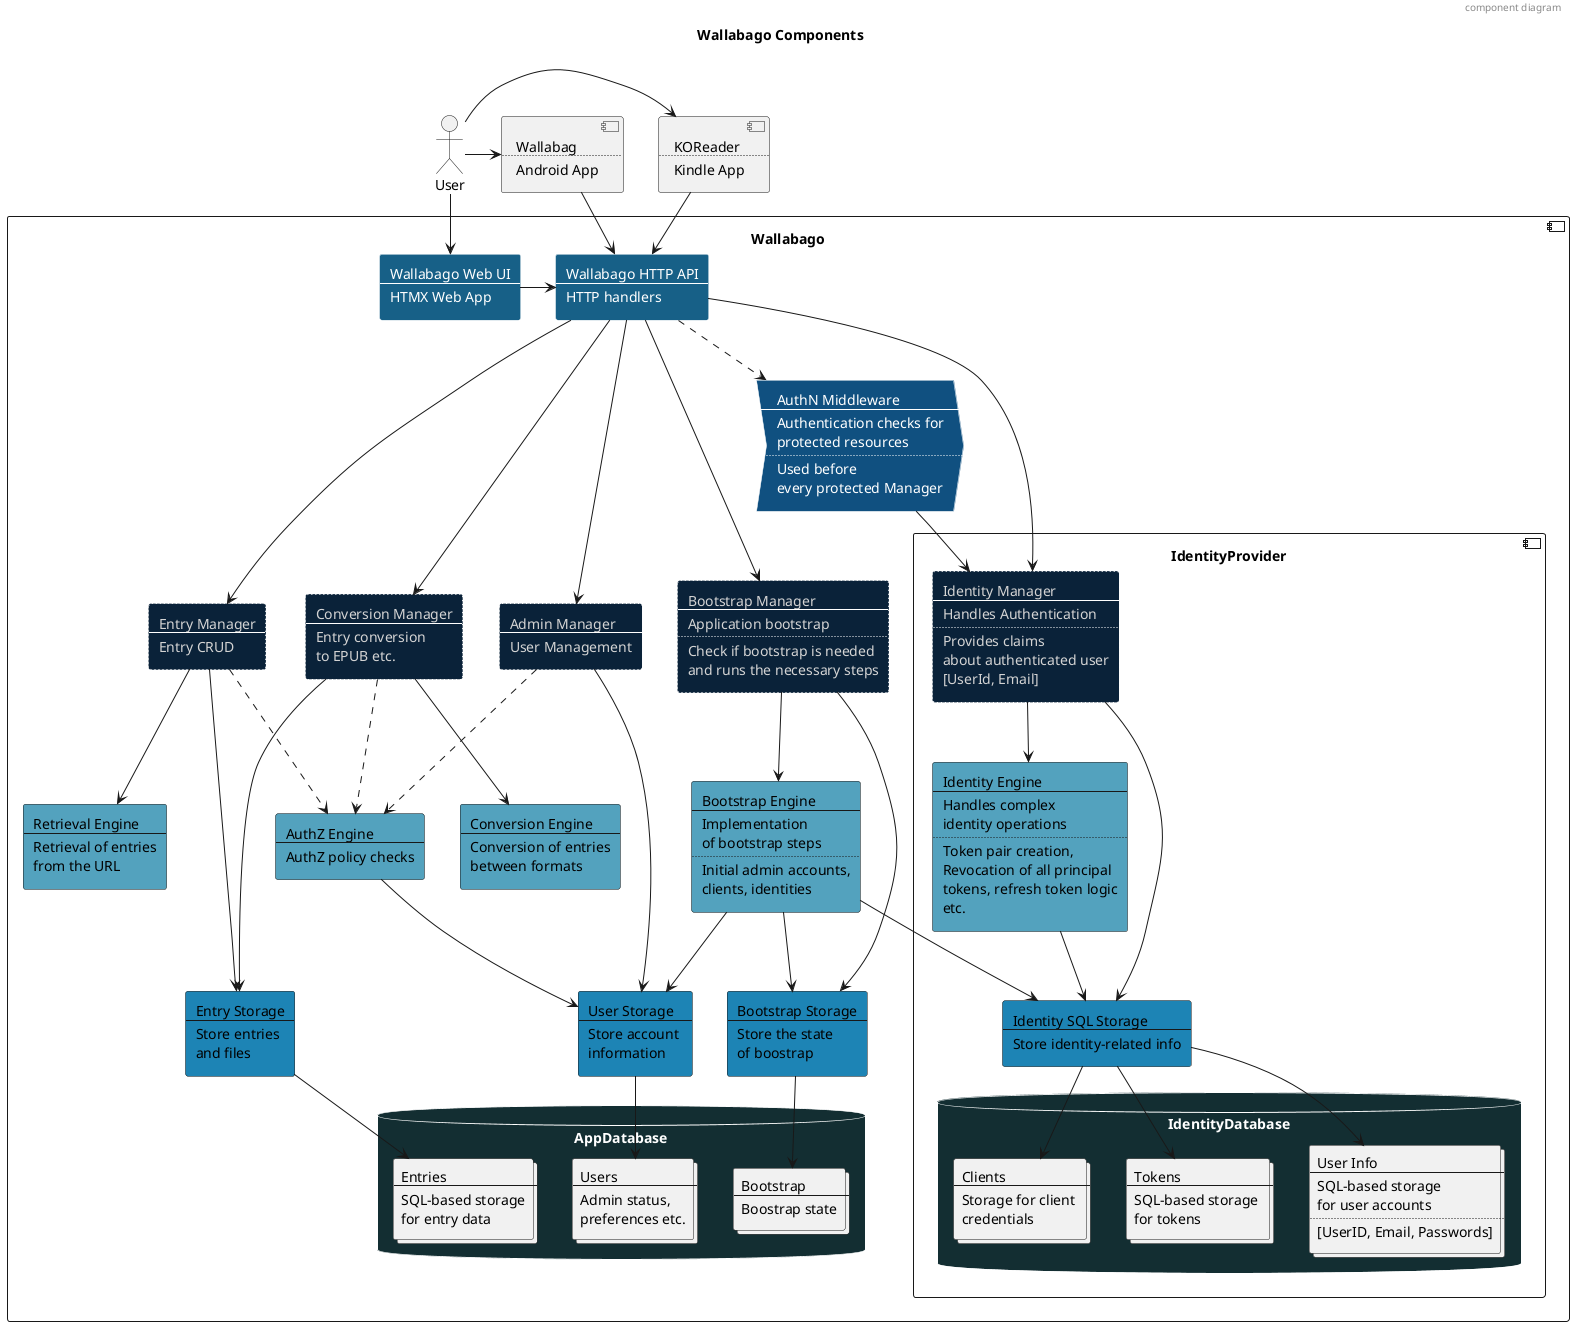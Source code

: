 @startuml architecture-components

title Wallabago Components
header component diagram

' Styles
!$Manager = "back:0a2239;text:LightGrey;line:white;line.dotted"
!$Engine = "back:53a2be;text:Black"
!$Storage = "back:1d84b5;text:Black"
!$Persistence = "back:132e32;text:White;line:White"
!$Cache = "back:176087;text:White;line:White"
!$Middleware = "back:105080;text:White;line:White"
!$API = "back:176087;text:White;line:White"

' Clients
actor User [
    User
]

component KOReader [
    KOReader
    ....
    Kindle App
]

component WallabagAndroid [
    Wallabag
    ....
    Android App
]

component Wallabago {
    ' API
    rectangle HTTPAPI #$API [
        Wallabago HTTP API
        ----
        HTTP handlers
    ]

    rectangle WebUI #$API [
        Wallabago Web UI
        ----
        HTMX Web App
    ]

    ' Middleware
    process AuthNMiddleware #$Middleware [
        AuthN Middleware
        ----
        Authentication checks for
        protected resources
        ....
        Used before
        every protected Manager
    ]

    ' Managers
    rectangle AdminManager #$Manager [
        Admin Manager
        ----
        User Management
    ]


    rectangle EntryManager #$Manager [
        Entry Manager
        ----
        Entry CRUD
    ]

    rectangle ConversionManager #$Manager [
        Conversion Manager
        ----
        Entry conversion
        to EPUB etc.
    ]

    rectangle BootstrapManager #$Manager [
        Bootstrap Manager
        ----
        Application bootstrap
        ....
        Check if bootstrap is needed
        and runs the necessary steps
    ]

    ' Engine

    rectangle AuthZEngine #$Engine [
        AuthZ Engine
        ----
        AuthZ policy checks
    ]

    rectangle RetrievalEngine #$Engine [
        Retrieval Engine
        ----
        Retrieval of entries
        from the URL
    ]

    rectangle ConversionEngine #$Engine [
        Conversion Engine
        ----
        Conversion of entries
        between formats
    ]

    rectangle BootstrapEngine #$Engine [
        Bootstrap Engine
        ----
        Implementation
        of bootstrap steps
        ....
        Initial admin accounts,
        clients, identities
    ]

    ' Storage


    rectangle UserStorage #$Storage [
        User Storage
        ----
        Store account 
        information 
    ]

    rectangle EntryStorage #$Storage [
        Entry Storage
        ----
        Store entries 
        and files
    ]

    rectangle BootstrapStorage #$Storage [
        Bootstrap Storage
        ----
        Store the state
        of boostrap
    ]

    ' Data

    database AppDatabase #$Persistence {
        collections Users [
            Users
            ----
            Admin status,
            preferences etc.
        ]

        collections Entries [
            Entries
            ----
            SQL-based storage
            for entry data
        ]

        collections Boostrap [
            Bootstrap
            ----
            Boostrap state
        ]
    }
    component IdentityProvider {
        rectangle IdentityManager #$Manager [
            Identity Manager
            ----
            Handles Authentication
            ....
            Provides claims
            about authenticated user
            [UserId, Email]
        ]

        rectangle IdentityEngine #$Engine [
            Identity Engine
            ----
            Handles complex
            identity operations
            ....
            Token pair creation,
            Revocation of all principal
            tokens, refresh token logic
            etc.
        ]

        rectangle IdentityStorage #$Storage [
            Identity SQL Storage
            ----
            Store identity-related info
        ]

        database IdentityDatabase #$Persistence {
            collections UserInfo [
                User Info
                ----
                SQL-based storage
                for user accounts
                ....
                [UserID, Email, Passwords]
            ]

            collections Tokens  [
                Tokens
                ----
                SQL-based storage 
                for tokens 
            ]

            collections Clients [
                Clients
                ----
                Storage for client 
                credentials
            ]
        }
    }
}


' Connections
User -> KOReader
KOReader --> HTTPAPI
User --> WebUI
User -> WallabagAndroid
WallabagAndroid --> HTTPAPI
' API
WebUI -> HTTPAPI

HTTPAPI ..> AuthNMiddleware
HTTPAPI ---> IdentityManager
HTTPAPI ---> AdminManager
HTTPAPI ---> ConversionManager
HTTPAPI ---> EntryManager
HTTPAPI ---> BootstrapManager

' Middleware
AuthNMiddleware --> IdentityManager

' Managers
BootstrapManager ---> BootstrapStorage
BootstrapManager --> BootstrapEngine

EntryManager --> RetrievalEngine
EntryManager ..> AuthZEngine
EntryManager ---> EntryStorage

AdminManager ..> AuthZEngine
AdminManager ---> UserStorage

ConversionManager --> ConversionEngine
ConversionManager ..> AuthZEngine
ConversionManager ---> EntryStorage

' Engines
AuthZEngine --> UserStorage
BootstrapEngine --> BootstrapStorage
BootstrapEngine --> IdentityStorage
BootstrapEngine --> UserStorage

' Storage
EntryStorage --> Entries
BootstrapStorage --> Boostrap
UserStorage --> Users


' IdentityManager
IdentityManager --> IdentityEngine
IdentityManager ---> IdentityStorage
IdentityEngine --> IdentityStorage
IdentityStorage --> UserInfo
IdentityStorage --> Clients
IdentityStorage --> Tokens
@enduml
